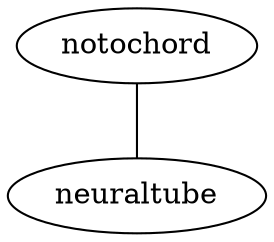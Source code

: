 graph embryo {
  notochord [description="rod-shaped body found in the embryos of all chordates"]
  neuraltube
  notochord -- neuraltube
  
}
